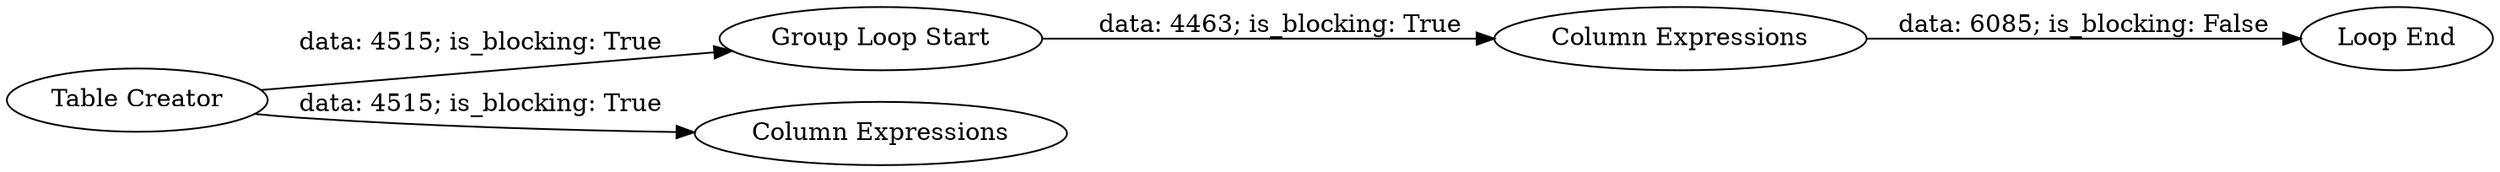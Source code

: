 digraph {
	"7712531215329037082_162" [label="Loop End"]
	"7712531215329037082_154" [label="Group Loop Start"]
	"7712531215329037082_161" [label="Column Expressions"]
	"7712531215329037082_158" [label="Column Expressions"]
	"7712531215329037082_153" [label="Table Creator"]
	"7712531215329037082_154" -> "7712531215329037082_158" [label="data: 4463; is_blocking: True"]
	"7712531215329037082_153" -> "7712531215329037082_161" [label="data: 4515; is_blocking: True"]
	"7712531215329037082_153" -> "7712531215329037082_154" [label="data: 4515; is_blocking: True"]
	"7712531215329037082_158" -> "7712531215329037082_162" [label="data: 6085; is_blocking: False"]
	rankdir=LR
}
